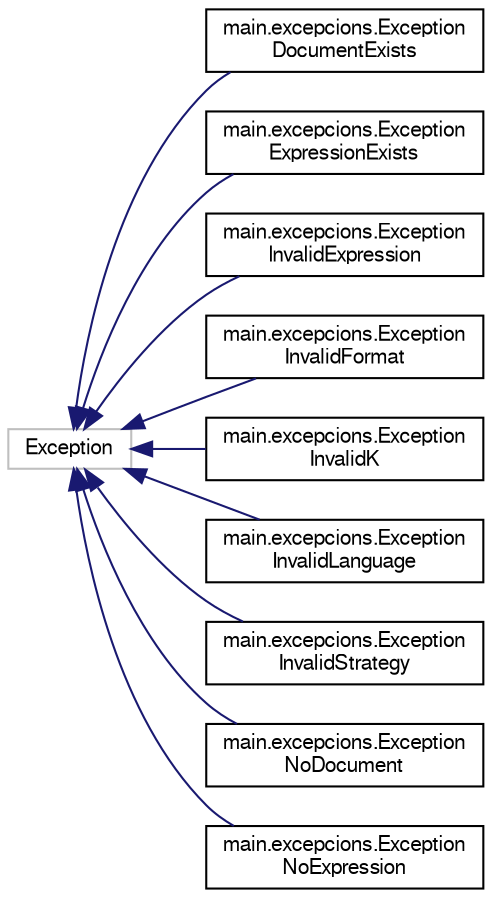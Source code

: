 digraph "Jerarquia Gràfica de la Classe"
{
 // LATEX_PDF_SIZE
  edge [fontname="FreeSans",fontsize="10",labelfontname="FreeSans",labelfontsize="10"];
  node [fontname="FreeSans",fontsize="10",shape=record];
  rankdir="LR";
  Node6 [label="Exception",height=0.2,width=0.4,color="grey75", fillcolor="white", style="filled",tooltip=" "];
  Node6 -> Node0 [dir="back",color="midnightblue",fontsize="10",style="solid",fontname="FreeSans"];
  Node0 [label="main.excepcions.Exception\lDocumentExists",height=0.2,width=0.4,color="black", fillcolor="white", style="filled",URL="$classmain_1_1excepcions_1_1_exception_document_exists.html",tooltip="Excepció que es llença quan el document ja existeix."];
  Node6 -> Node8 [dir="back",color="midnightblue",fontsize="10",style="solid",fontname="FreeSans"];
  Node8 [label="main.excepcions.Exception\lExpressionExists",height=0.2,width=0.4,color="black", fillcolor="white", style="filled",URL="$classmain_1_1excepcions_1_1_exception_expression_exists.html",tooltip="Excepció que es llença quan l'expressió ja existeix."];
  Node6 -> Node9 [dir="back",color="midnightblue",fontsize="10",style="solid",fontname="FreeSans"];
  Node9 [label="main.excepcions.Exception\lInvalidExpression",height=0.2,width=0.4,color="black", fillcolor="white", style="filled",URL="$classmain_1_1excepcions_1_1_exception_invalid_expression.html",tooltip="Excepció que es llença quan l'expressió no està ben formada."];
  Node6 -> Node10 [dir="back",color="midnightblue",fontsize="10",style="solid",fontname="FreeSans"];
  Node10 [label="main.excepcions.Exception\lInvalidFormat",height=0.2,width=0.4,color="black", fillcolor="white", style="filled",URL="$classmain_1_1excepcions_1_1_exception_invalid_format.html",tooltip="Excepció que es llença quan no es troba una expressió al sistema."];
  Node6 -> Node11 [dir="back",color="midnightblue",fontsize="10",style="solid",fontname="FreeSans"];
  Node11 [label="main.excepcions.Exception\lInvalidK",height=0.2,width=0.4,color="black", fillcolor="white", style="filled",URL="$classmain_1_1excepcions_1_1_exception_invalid_k.html",tooltip="Excepció que es llença quan el paràmetre k d'alguna funció és menor que 0 o invàlid."];
  Node6 -> Node12 [dir="back",color="midnightblue",fontsize="10",style="solid",fontname="FreeSans"];
  Node12 [label="main.excepcions.Exception\lInvalidLanguage",height=0.2,width=0.4,color="black", fillcolor="white", style="filled",URL="$classmain_1_1excepcions_1_1_exception_invalid_language.html",tooltip="Excepció que es llença quan el paràmetre d'idioma d'un document no és vàlid."];
  Node6 -> Node13 [dir="back",color="midnightblue",fontsize="10",style="solid",fontname="FreeSans"];
  Node13 [label="main.excepcions.Exception\lInvalidStrategy",height=0.2,width=0.4,color="black", fillcolor="white", style="filled",URL="$classmain_1_1excepcions_1_1_exception_invalid_strategy.html",tooltip="Excepció que es llença quan el paràmetre d'estratègia no és vàlid."];
  Node6 -> Node14 [dir="back",color="midnightblue",fontsize="10",style="solid",fontname="FreeSans"];
  Node14 [label="main.excepcions.Exception\lNoDocument",height=0.2,width=0.4,color="black", fillcolor="white", style="filled",URL="$classmain_1_1excepcions_1_1_exception_no_document.html",tooltip="Excepció que es llença quan no es troba un document al sistema."];
  Node6 -> Node15 [dir="back",color="midnightblue",fontsize="10",style="solid",fontname="FreeSans"];
  Node15 [label="main.excepcions.Exception\lNoExpression",height=0.2,width=0.4,color="black", fillcolor="white", style="filled",URL="$classmain_1_1excepcions_1_1_exception_no_expression.html",tooltip="Excepció que es llença quan no es troba una expressió al sistema."];
}
